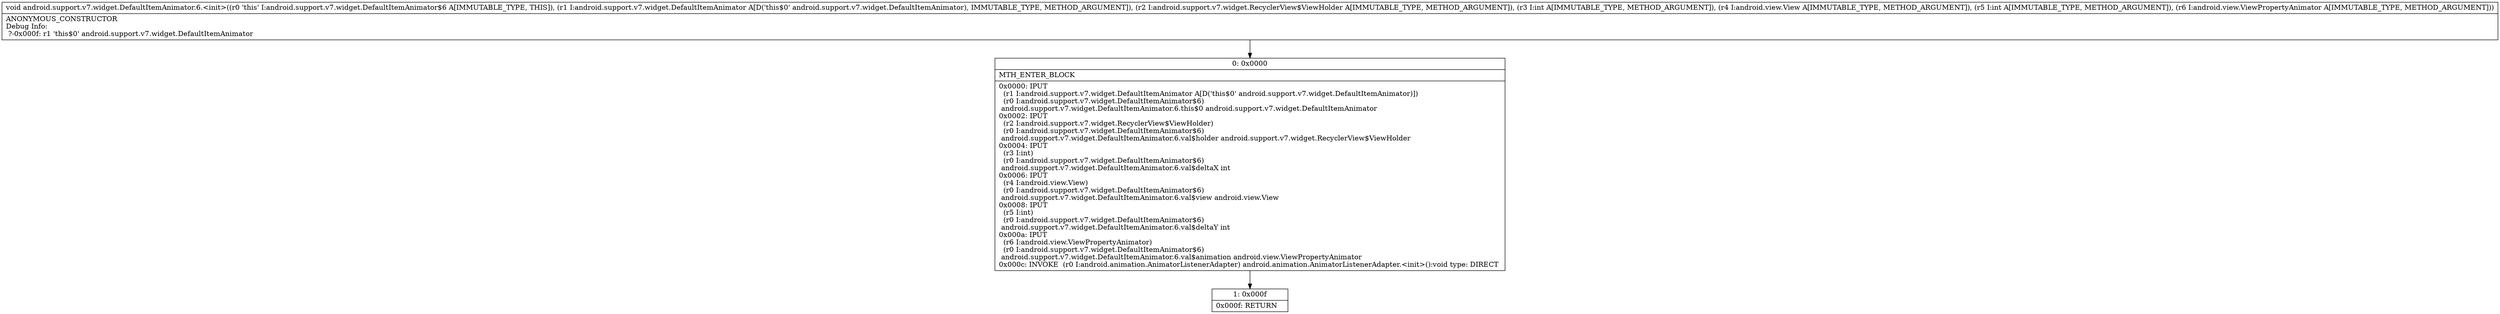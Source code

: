 digraph "CFG forandroid.support.v7.widget.DefaultItemAnimator.6.\<init\>(Landroid\/support\/v7\/widget\/DefaultItemAnimator;Landroid\/support\/v7\/widget\/RecyclerView$ViewHolder;ILandroid\/view\/View;ILandroid\/view\/ViewPropertyAnimator;)V" {
Node_0 [shape=record,label="{0\:\ 0x0000|MTH_ENTER_BLOCK\l|0x0000: IPUT  \l  (r1 I:android.support.v7.widget.DefaultItemAnimator A[D('this$0' android.support.v7.widget.DefaultItemAnimator)])\l  (r0 I:android.support.v7.widget.DefaultItemAnimator$6)\l android.support.v7.widget.DefaultItemAnimator.6.this$0 android.support.v7.widget.DefaultItemAnimator \l0x0002: IPUT  \l  (r2 I:android.support.v7.widget.RecyclerView$ViewHolder)\l  (r0 I:android.support.v7.widget.DefaultItemAnimator$6)\l android.support.v7.widget.DefaultItemAnimator.6.val$holder android.support.v7.widget.RecyclerView$ViewHolder \l0x0004: IPUT  \l  (r3 I:int)\l  (r0 I:android.support.v7.widget.DefaultItemAnimator$6)\l android.support.v7.widget.DefaultItemAnimator.6.val$deltaX int \l0x0006: IPUT  \l  (r4 I:android.view.View)\l  (r0 I:android.support.v7.widget.DefaultItemAnimator$6)\l android.support.v7.widget.DefaultItemAnimator.6.val$view android.view.View \l0x0008: IPUT  \l  (r5 I:int)\l  (r0 I:android.support.v7.widget.DefaultItemAnimator$6)\l android.support.v7.widget.DefaultItemAnimator.6.val$deltaY int \l0x000a: IPUT  \l  (r6 I:android.view.ViewPropertyAnimator)\l  (r0 I:android.support.v7.widget.DefaultItemAnimator$6)\l android.support.v7.widget.DefaultItemAnimator.6.val$animation android.view.ViewPropertyAnimator \l0x000c: INVOKE  (r0 I:android.animation.AnimatorListenerAdapter) android.animation.AnimatorListenerAdapter.\<init\>():void type: DIRECT \l}"];
Node_1 [shape=record,label="{1\:\ 0x000f|0x000f: RETURN   \l}"];
MethodNode[shape=record,label="{void android.support.v7.widget.DefaultItemAnimator.6.\<init\>((r0 'this' I:android.support.v7.widget.DefaultItemAnimator$6 A[IMMUTABLE_TYPE, THIS]), (r1 I:android.support.v7.widget.DefaultItemAnimator A[D('this$0' android.support.v7.widget.DefaultItemAnimator), IMMUTABLE_TYPE, METHOD_ARGUMENT]), (r2 I:android.support.v7.widget.RecyclerView$ViewHolder A[IMMUTABLE_TYPE, METHOD_ARGUMENT]), (r3 I:int A[IMMUTABLE_TYPE, METHOD_ARGUMENT]), (r4 I:android.view.View A[IMMUTABLE_TYPE, METHOD_ARGUMENT]), (r5 I:int A[IMMUTABLE_TYPE, METHOD_ARGUMENT]), (r6 I:android.view.ViewPropertyAnimator A[IMMUTABLE_TYPE, METHOD_ARGUMENT]))  | ANONYMOUS_CONSTRUCTOR\lDebug Info:\l  ?\-0x000f: r1 'this$0' android.support.v7.widget.DefaultItemAnimator\l}"];
MethodNode -> Node_0;
Node_0 -> Node_1;
}

